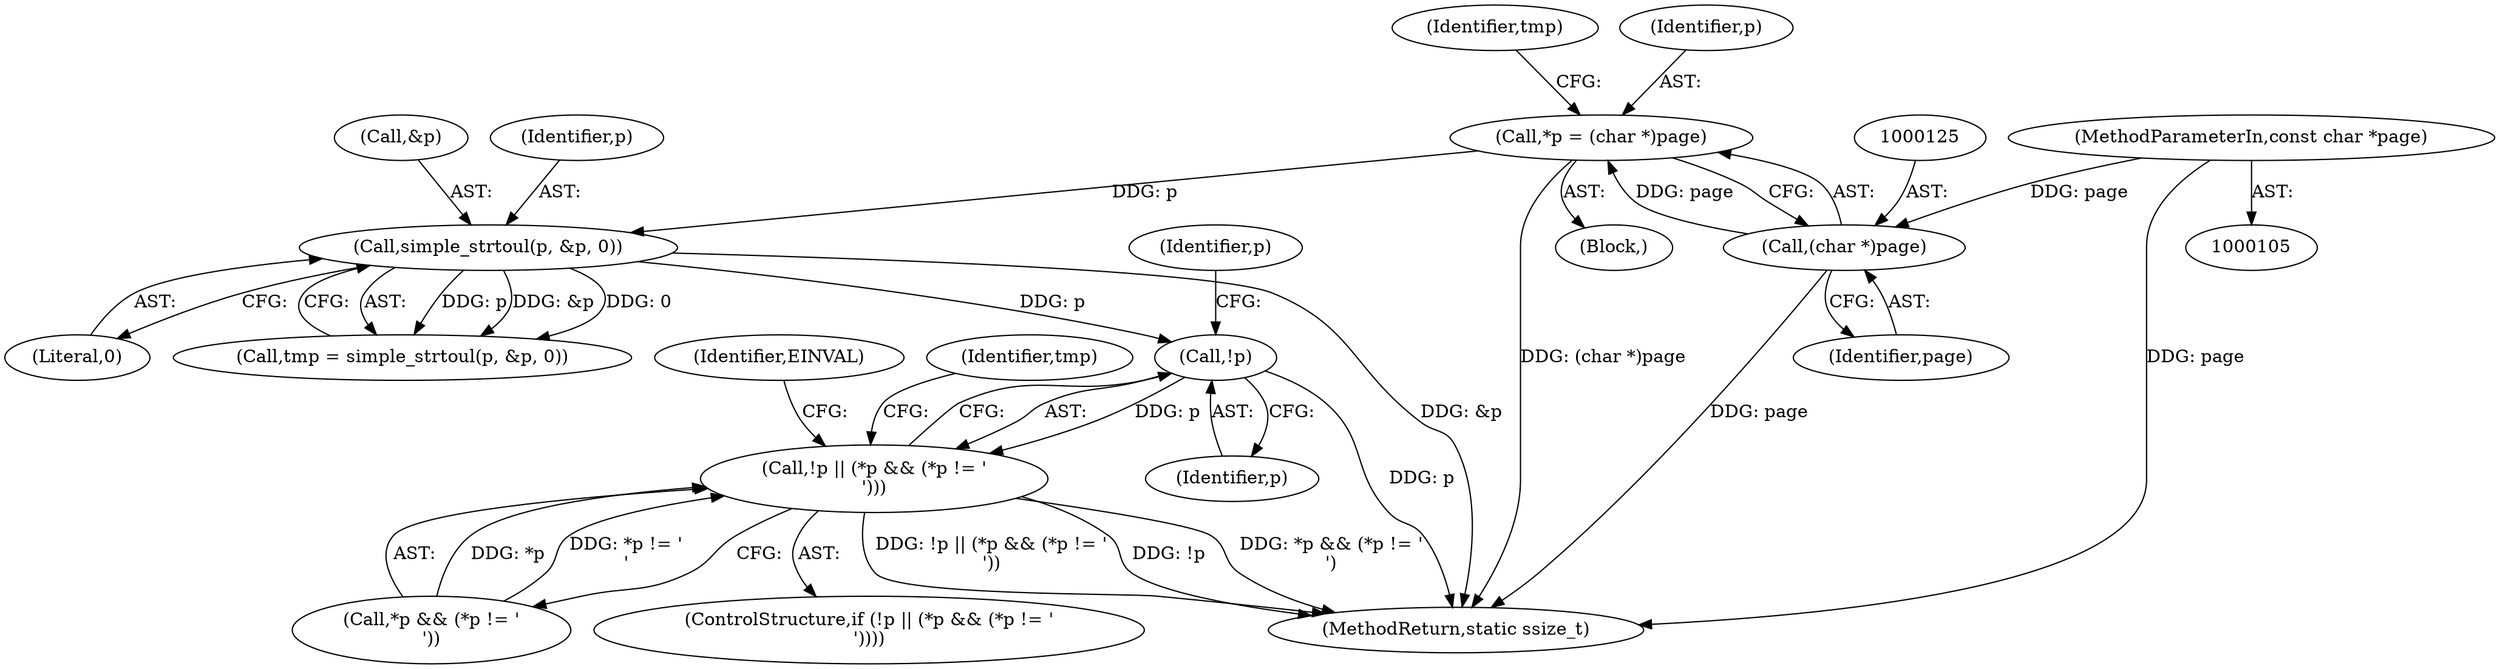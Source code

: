 digraph "0_linux_853bc26a7ea39e354b9f8889ae7ad1492ffa28d2_0@pointer" {
"1000137" [label="(Call,!p)"];
"1000130" [label="(Call,simple_strtoul(p, &p, 0))"];
"1000122" [label="(Call,*p = (char *)page)"];
"1000124" [label="(Call,(char *)page)"];
"1000107" [label="(MethodParameterIn,const char *page)"];
"1000136" [label="(Call,!p || (*p && (*p != '\n')))"];
"1000130" [label="(Call,simple_strtoul(p, &p, 0))"];
"1000139" [label="(Call,*p && (*p != '\n'))"];
"1000129" [label="(Identifier,tmp)"];
"1000132" [label="(Call,&p)"];
"1000263" [label="(MethodReturn,static ssize_t)"];
"1000134" [label="(Literal,0)"];
"1000122" [label="(Call,*p = (char *)page)"];
"1000126" [label="(Identifier,page)"];
"1000141" [label="(Identifier,p)"];
"1000150" [label="(Identifier,tmp)"];
"1000135" [label="(ControlStructure,if (!p || (*p && (*p != '\n'))))"];
"1000124" [label="(Call,(char *)page)"];
"1000128" [label="(Call,tmp = simple_strtoul(p, &p, 0))"];
"1000136" [label="(Call,!p || (*p && (*p != '\n')))"];
"1000123" [label="(Identifier,p)"];
"1000107" [label="(MethodParameterIn,const char *page)"];
"1000109" [label="(Block,)"];
"1000138" [label="(Identifier,p)"];
"1000131" [label="(Identifier,p)"];
"1000137" [label="(Call,!p)"];
"1000148" [label="(Identifier,EINVAL)"];
"1000137" -> "1000136"  [label="AST: "];
"1000137" -> "1000138"  [label="CFG: "];
"1000138" -> "1000137"  [label="AST: "];
"1000141" -> "1000137"  [label="CFG: "];
"1000136" -> "1000137"  [label="CFG: "];
"1000137" -> "1000263"  [label="DDG: p"];
"1000137" -> "1000136"  [label="DDG: p"];
"1000130" -> "1000137"  [label="DDG: p"];
"1000130" -> "1000128"  [label="AST: "];
"1000130" -> "1000134"  [label="CFG: "];
"1000131" -> "1000130"  [label="AST: "];
"1000132" -> "1000130"  [label="AST: "];
"1000134" -> "1000130"  [label="AST: "];
"1000128" -> "1000130"  [label="CFG: "];
"1000130" -> "1000263"  [label="DDG: &p"];
"1000130" -> "1000128"  [label="DDG: p"];
"1000130" -> "1000128"  [label="DDG: &p"];
"1000130" -> "1000128"  [label="DDG: 0"];
"1000122" -> "1000130"  [label="DDG: p"];
"1000122" -> "1000109"  [label="AST: "];
"1000122" -> "1000124"  [label="CFG: "];
"1000123" -> "1000122"  [label="AST: "];
"1000124" -> "1000122"  [label="AST: "];
"1000129" -> "1000122"  [label="CFG: "];
"1000122" -> "1000263"  [label="DDG: (char *)page"];
"1000124" -> "1000122"  [label="DDG: page"];
"1000124" -> "1000126"  [label="CFG: "];
"1000125" -> "1000124"  [label="AST: "];
"1000126" -> "1000124"  [label="AST: "];
"1000124" -> "1000263"  [label="DDG: page"];
"1000107" -> "1000124"  [label="DDG: page"];
"1000107" -> "1000105"  [label="AST: "];
"1000107" -> "1000263"  [label="DDG: page"];
"1000136" -> "1000135"  [label="AST: "];
"1000136" -> "1000139"  [label="CFG: "];
"1000139" -> "1000136"  [label="AST: "];
"1000148" -> "1000136"  [label="CFG: "];
"1000150" -> "1000136"  [label="CFG: "];
"1000136" -> "1000263"  [label="DDG: *p && (*p != '\n')"];
"1000136" -> "1000263"  [label="DDG: !p || (*p && (*p != '\n'))"];
"1000136" -> "1000263"  [label="DDG: !p"];
"1000139" -> "1000136"  [label="DDG: *p"];
"1000139" -> "1000136"  [label="DDG: *p != '\n'"];
}

